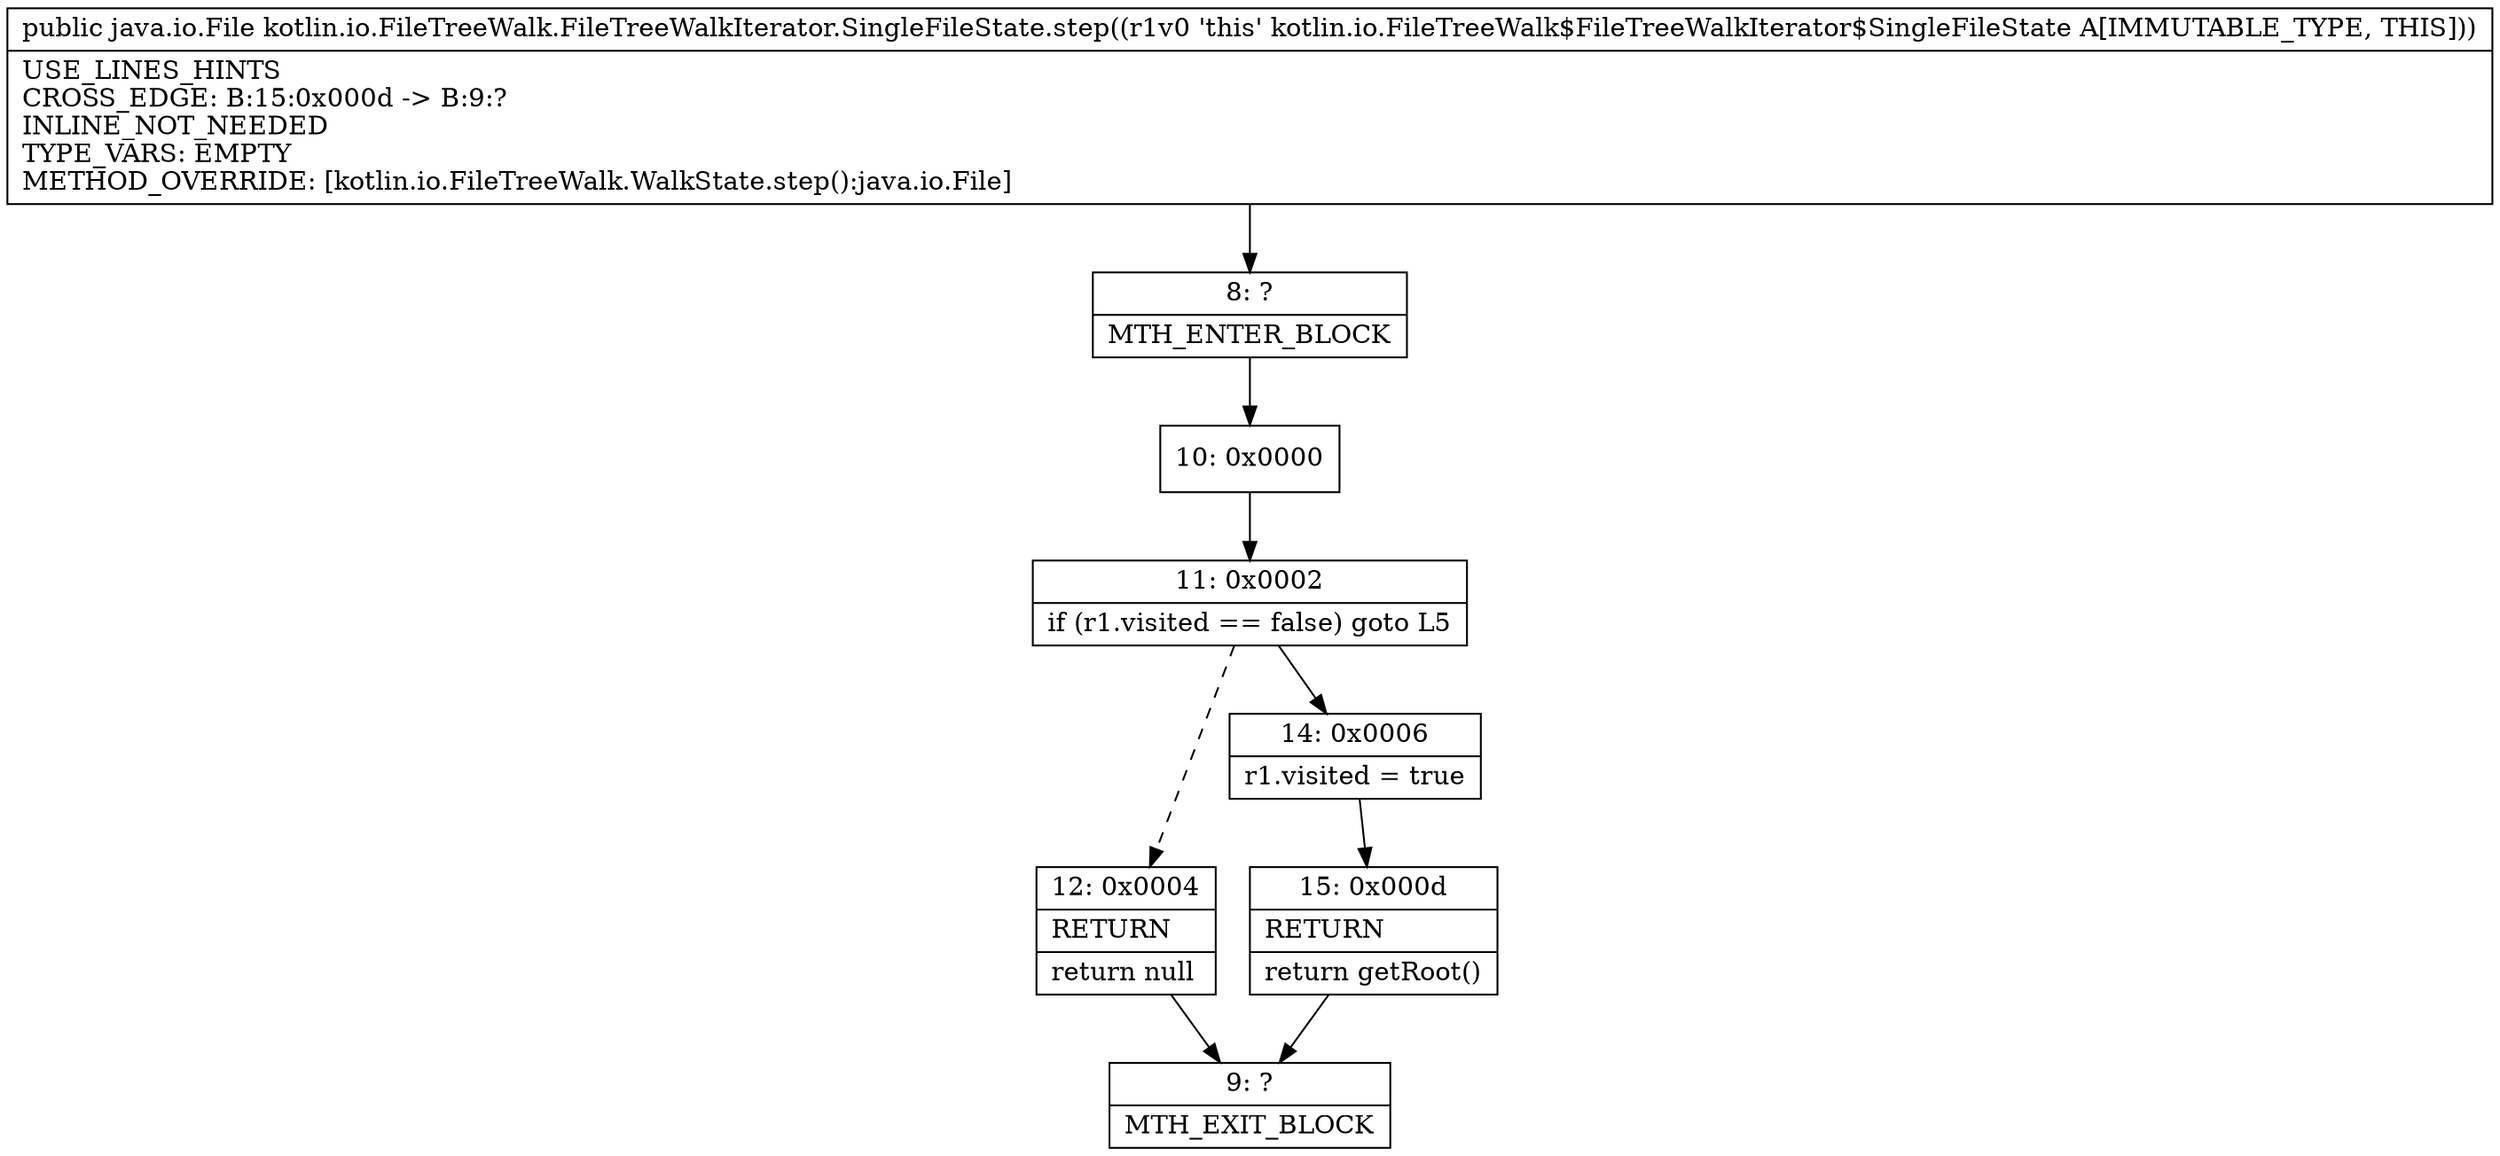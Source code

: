digraph "CFG forkotlin.io.FileTreeWalk.FileTreeWalkIterator.SingleFileState.step()Ljava\/io\/File;" {
Node_8 [shape=record,label="{8\:\ ?|MTH_ENTER_BLOCK\l}"];
Node_10 [shape=record,label="{10\:\ 0x0000}"];
Node_11 [shape=record,label="{11\:\ 0x0002|if (r1.visited == false) goto L5\l}"];
Node_12 [shape=record,label="{12\:\ 0x0004|RETURN\l|return null\l}"];
Node_9 [shape=record,label="{9\:\ ?|MTH_EXIT_BLOCK\l}"];
Node_14 [shape=record,label="{14\:\ 0x0006|r1.visited = true\l}"];
Node_15 [shape=record,label="{15\:\ 0x000d|RETURN\l|return getRoot()\l}"];
MethodNode[shape=record,label="{public java.io.File kotlin.io.FileTreeWalk.FileTreeWalkIterator.SingleFileState.step((r1v0 'this' kotlin.io.FileTreeWalk$FileTreeWalkIterator$SingleFileState A[IMMUTABLE_TYPE, THIS]))  | USE_LINES_HINTS\lCROSS_EDGE: B:15:0x000d \-\> B:9:?\lINLINE_NOT_NEEDED\lTYPE_VARS: EMPTY\lMETHOD_OVERRIDE: [kotlin.io.FileTreeWalk.WalkState.step():java.io.File]\l}"];
MethodNode -> Node_8;Node_8 -> Node_10;
Node_10 -> Node_11;
Node_11 -> Node_12[style=dashed];
Node_11 -> Node_14;
Node_12 -> Node_9;
Node_14 -> Node_15;
Node_15 -> Node_9;
}

